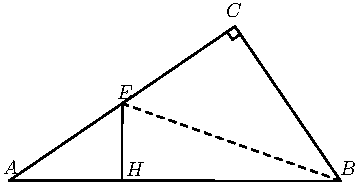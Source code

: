 import graph; size(6cm); real lsf=0.5; pen dps=linewidth(0.7)+fontsize(10); defaultpen(dps); pen ds=black; real xmin=-8.824273020571141,xmax=5.392066524627042,ymin=-2.171905190224629,ymax=4.596836468451136; 
pair C=(-1.,2.5), A=(-3.490807082368648,0.7987019508297553), B=(0.16612466066894593,0.7927203348434031), H=(-2.246798269784741,0.7966671348902229); 
draw((-1.086799625988155,2.4407131787091574)--(-1.0275128046973123,2.3539135527210027)--(-0.9407131787091575,2.4132003740118453)--C--cycle,linewidth(0.8)); 
draw(C--A,linewidth(0.8)); draw(A--B,linewidth(0.8)); draw(C--B,linewidth(0.8)); draw((-2.245403541184324,1.6493509754148776)--H,linewidth(0.8)); draw((-2.245403541184324,1.6493509754148776)--B,linewidth(0.8)+linetype("4 4")); 
dot(C,linewidth(1.pt)+ds); label("$C$",(-1.128917386659402,2.5850435596499937),NE*lsf); dot(A,linewidth(1.pt)+ds); label("$A$",(-3.5916293957090697,0.8408290180292987),NE*lsf); dot(B,linewidth(1.pt)+ds); label("$B$",(0.13960227997382724,0.8358738630815127),NE*lsf); dot((-2.245403541184324,1.6493509754148776),linewidth(1.pt)+ds); label("$E$",(-2.3231097290758407,1.6782502042051437),NE*lsf); dot(H,linewidth(1.pt)+ds); label("$H$",(-2.2240066301201193,0.8210083982381544),NE*lsf); 
clip((xmin,ymin)--(xmin,ymax)--(xmax,ymax)--(xmax,ymin)--cycle); 